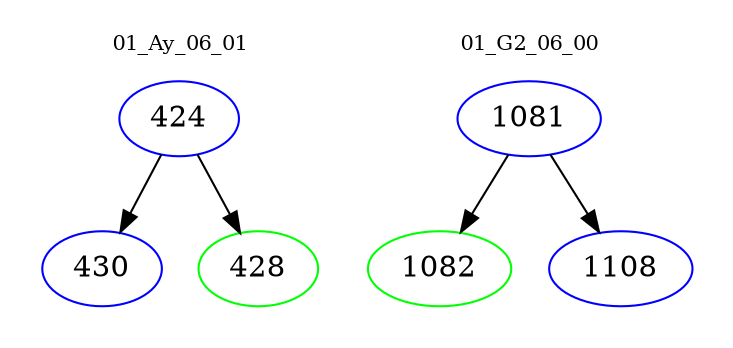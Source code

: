 digraph{
subgraph cluster_0 {
color = white
label = "01_Ay_06_01";
fontsize=10;
T0_424 [label="424", color="blue"]
T0_424 -> T0_430 [color="black"]
T0_430 [label="430", color="blue"]
T0_424 -> T0_428 [color="black"]
T0_428 [label="428", color="green"]
}
subgraph cluster_1 {
color = white
label = "01_G2_06_00";
fontsize=10;
T1_1081 [label="1081", color="blue"]
T1_1081 -> T1_1082 [color="black"]
T1_1082 [label="1082", color="green"]
T1_1081 -> T1_1108 [color="black"]
T1_1108 [label="1108", color="blue"]
}
}
